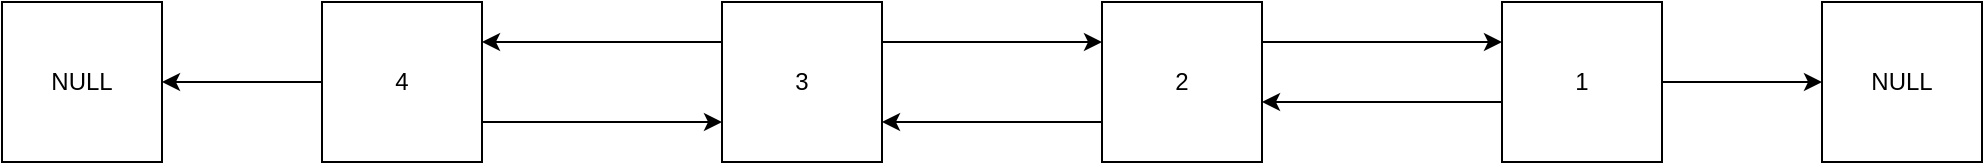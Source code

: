 <mxfile>
    <diagram id="X3SLwhkf0o4W8jJOEBOC" name="Page-1">
        <mxGraphModel dx="1267" dy="559" grid="1" gridSize="10" guides="1" tooltips="1" connect="1" arrows="1" fold="1" page="1" pageScale="1" pageWidth="850" pageHeight="1100" math="0" shadow="0">
            <root>
                <mxCell id="0"/>
                <mxCell id="1" parent="0"/>
                <mxCell id="2" value="4&lt;br&gt;" style="whiteSpace=wrap;html=1;aspect=fixed;" parent="1" vertex="1">
                    <mxGeometry x="380" y="200" width="80" height="80" as="geometry"/>
                </mxCell>
                <mxCell id="3" value="3" style="whiteSpace=wrap;html=1;aspect=fixed;" parent="1" vertex="1">
                    <mxGeometry x="580" y="200" width="80" height="80" as="geometry"/>
                </mxCell>
                <mxCell id="4" value="2" style="whiteSpace=wrap;html=1;aspect=fixed;" parent="1" vertex="1">
                    <mxGeometry x="770" y="200" width="80" height="80" as="geometry"/>
                </mxCell>
                <mxCell id="5" value="1" style="whiteSpace=wrap;html=1;aspect=fixed;" parent="1" vertex="1">
                    <mxGeometry x="970" y="200" width="80" height="80" as="geometry"/>
                </mxCell>
                <mxCell id="13" value="" style="endArrow=classic;html=1;edgeStyle=orthogonalEdgeStyle;" parent="1" source="2" target="25" edge="1">
                    <mxGeometry width="50" height="50" relative="1" as="geometry">
                        <mxPoint x="370" y="450" as="sourcePoint"/>
                        <mxPoint x="500" y="300" as="targetPoint"/>
                        <Array as="points"/>
                    </mxGeometry>
                </mxCell>
                <mxCell id="14" value="" style="endArrow=classic;html=1;edgeStyle=orthogonalEdgeStyle;" parent="1" source="3" target="2" edge="1">
                    <mxGeometry width="50" height="50" relative="1" as="geometry">
                        <mxPoint x="400" y="250" as="sourcePoint"/>
                        <mxPoint x="320" y="300" as="targetPoint"/>
                        <Array as="points">
                            <mxPoint x="520" y="220"/>
                            <mxPoint x="520" y="220"/>
                        </Array>
                    </mxGeometry>
                </mxCell>
                <mxCell id="15" value="" style="endArrow=classic;html=1;edgeStyle=orthogonalEdgeStyle;" parent="1" source="2" target="3" edge="1">
                    <mxGeometry width="50" height="50" relative="1" as="geometry">
                        <mxPoint x="520" y="230" as="sourcePoint"/>
                        <mxPoint x="480" y="230" as="targetPoint"/>
                        <Array as="points">
                            <mxPoint x="520" y="260"/>
                            <mxPoint x="520" y="260"/>
                        </Array>
                    </mxGeometry>
                </mxCell>
                <mxCell id="16" value="" style="endArrow=classic;html=1;edgeStyle=orthogonalEdgeStyle;" parent="1" source="4" target="3" edge="1">
                    <mxGeometry width="50" height="50" relative="1" as="geometry">
                        <mxPoint x="750" y="224.58" as="sourcePoint"/>
                        <mxPoint x="460" y="250" as="targetPoint"/>
                        <Array as="points">
                            <mxPoint x="720" y="260"/>
                            <mxPoint x="720" y="260"/>
                        </Array>
                    </mxGeometry>
                </mxCell>
                <mxCell id="17" value="" style="endArrow=classic;html=1;edgeStyle=orthogonalEdgeStyle;" parent="1" source="3" target="4" edge="1">
                    <mxGeometry width="50" height="50" relative="1" as="geometry">
                        <mxPoint x="650" y="254.58" as="sourcePoint"/>
                        <mxPoint x="560" y="170" as="targetPoint"/>
                        <Array as="points">
                            <mxPoint x="720" y="220"/>
                            <mxPoint x="720" y="220"/>
                        </Array>
                    </mxGeometry>
                </mxCell>
                <mxCell id="18" value="" style="endArrow=classic;html=1;edgeStyle=orthogonalEdgeStyle;" parent="1" source="5" target="4" edge="1">
                    <mxGeometry width="50" height="50" relative="1" as="geometry">
                        <mxPoint x="970" y="250" as="sourcePoint"/>
                        <mxPoint x="850" y="250" as="targetPoint"/>
                        <Array as="points">
                            <mxPoint x="920" y="250"/>
                            <mxPoint x="920" y="250"/>
                        </Array>
                    </mxGeometry>
                </mxCell>
                <mxCell id="19" value="" style="endArrow=classic;html=1;edgeStyle=orthogonalEdgeStyle;" parent="1" source="4" target="5" edge="1">
                    <mxGeometry width="50" height="50" relative="1" as="geometry">
                        <mxPoint x="850" y="220" as="sourcePoint"/>
                        <mxPoint x="970" y="220" as="targetPoint"/>
                        <Array as="points">
                            <mxPoint x="910" y="220"/>
                            <mxPoint x="910" y="220"/>
                        </Array>
                    </mxGeometry>
                </mxCell>
                <mxCell id="21" value="" style="endArrow=classic;html=1;edgeStyle=orthogonalEdgeStyle;" parent="1" source="5" target="26" edge="1">
                    <mxGeometry width="50" height="50" relative="1" as="geometry">
                        <mxPoint x="990" y="270" as="sourcePoint"/>
                        <mxPoint x="1230" y="260" as="targetPoint"/>
                    </mxGeometry>
                </mxCell>
                <mxCell id="25" value="NULL" style="whiteSpace=wrap;html=1;aspect=fixed;" parent="1" vertex="1">
                    <mxGeometry x="220" y="200" width="80" height="80" as="geometry"/>
                </mxCell>
                <mxCell id="26" value="NULL" style="whiteSpace=wrap;html=1;aspect=fixed;" parent="1" vertex="1">
                    <mxGeometry x="1130" y="200" width="80" height="80" as="geometry"/>
                </mxCell>
            </root>
        </mxGraphModel>
    </diagram>
</mxfile>